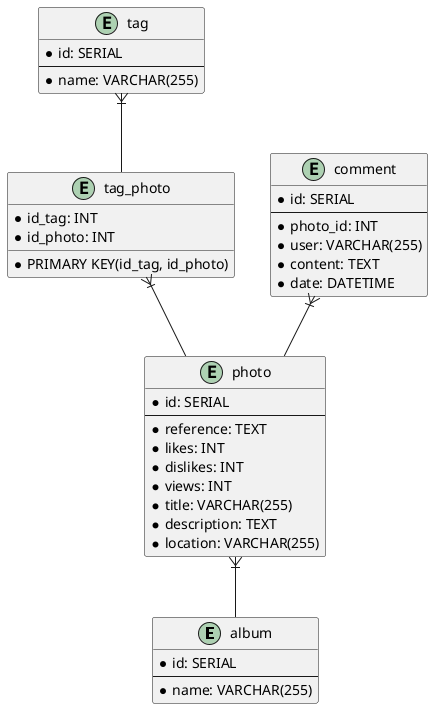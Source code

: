 @startuml fizyczny
entity album{
  * id: SERIAL
  --
  * name: VARCHAR(255)
}

entity photo{
  * id: SERIAL
  --
  * reference: TEXT
  * likes: INT
  * dislikes: INT
  * views: INT
  * title: VARCHAR(255)
  * description: TEXT
  * location: VARCHAR(255)
}

entity tag{
  * id: SERIAL
  --
  * name: VARCHAR(255)
}

entity tag_photo{
  * PRIMARY KEY(id_tag, id_photo)
  * id_tag: INT
  * id_photo: INT
}

entity comment{
  * id: SERIAL
  --
  * photo_id: INT
  * user: VARCHAR(255)
  * content: TEXT
  * date: DATETIME
}


photo }|-- album
comment }|-- photo
tag_photo }|-- photo
tag }|-- tag_photo
@enduml